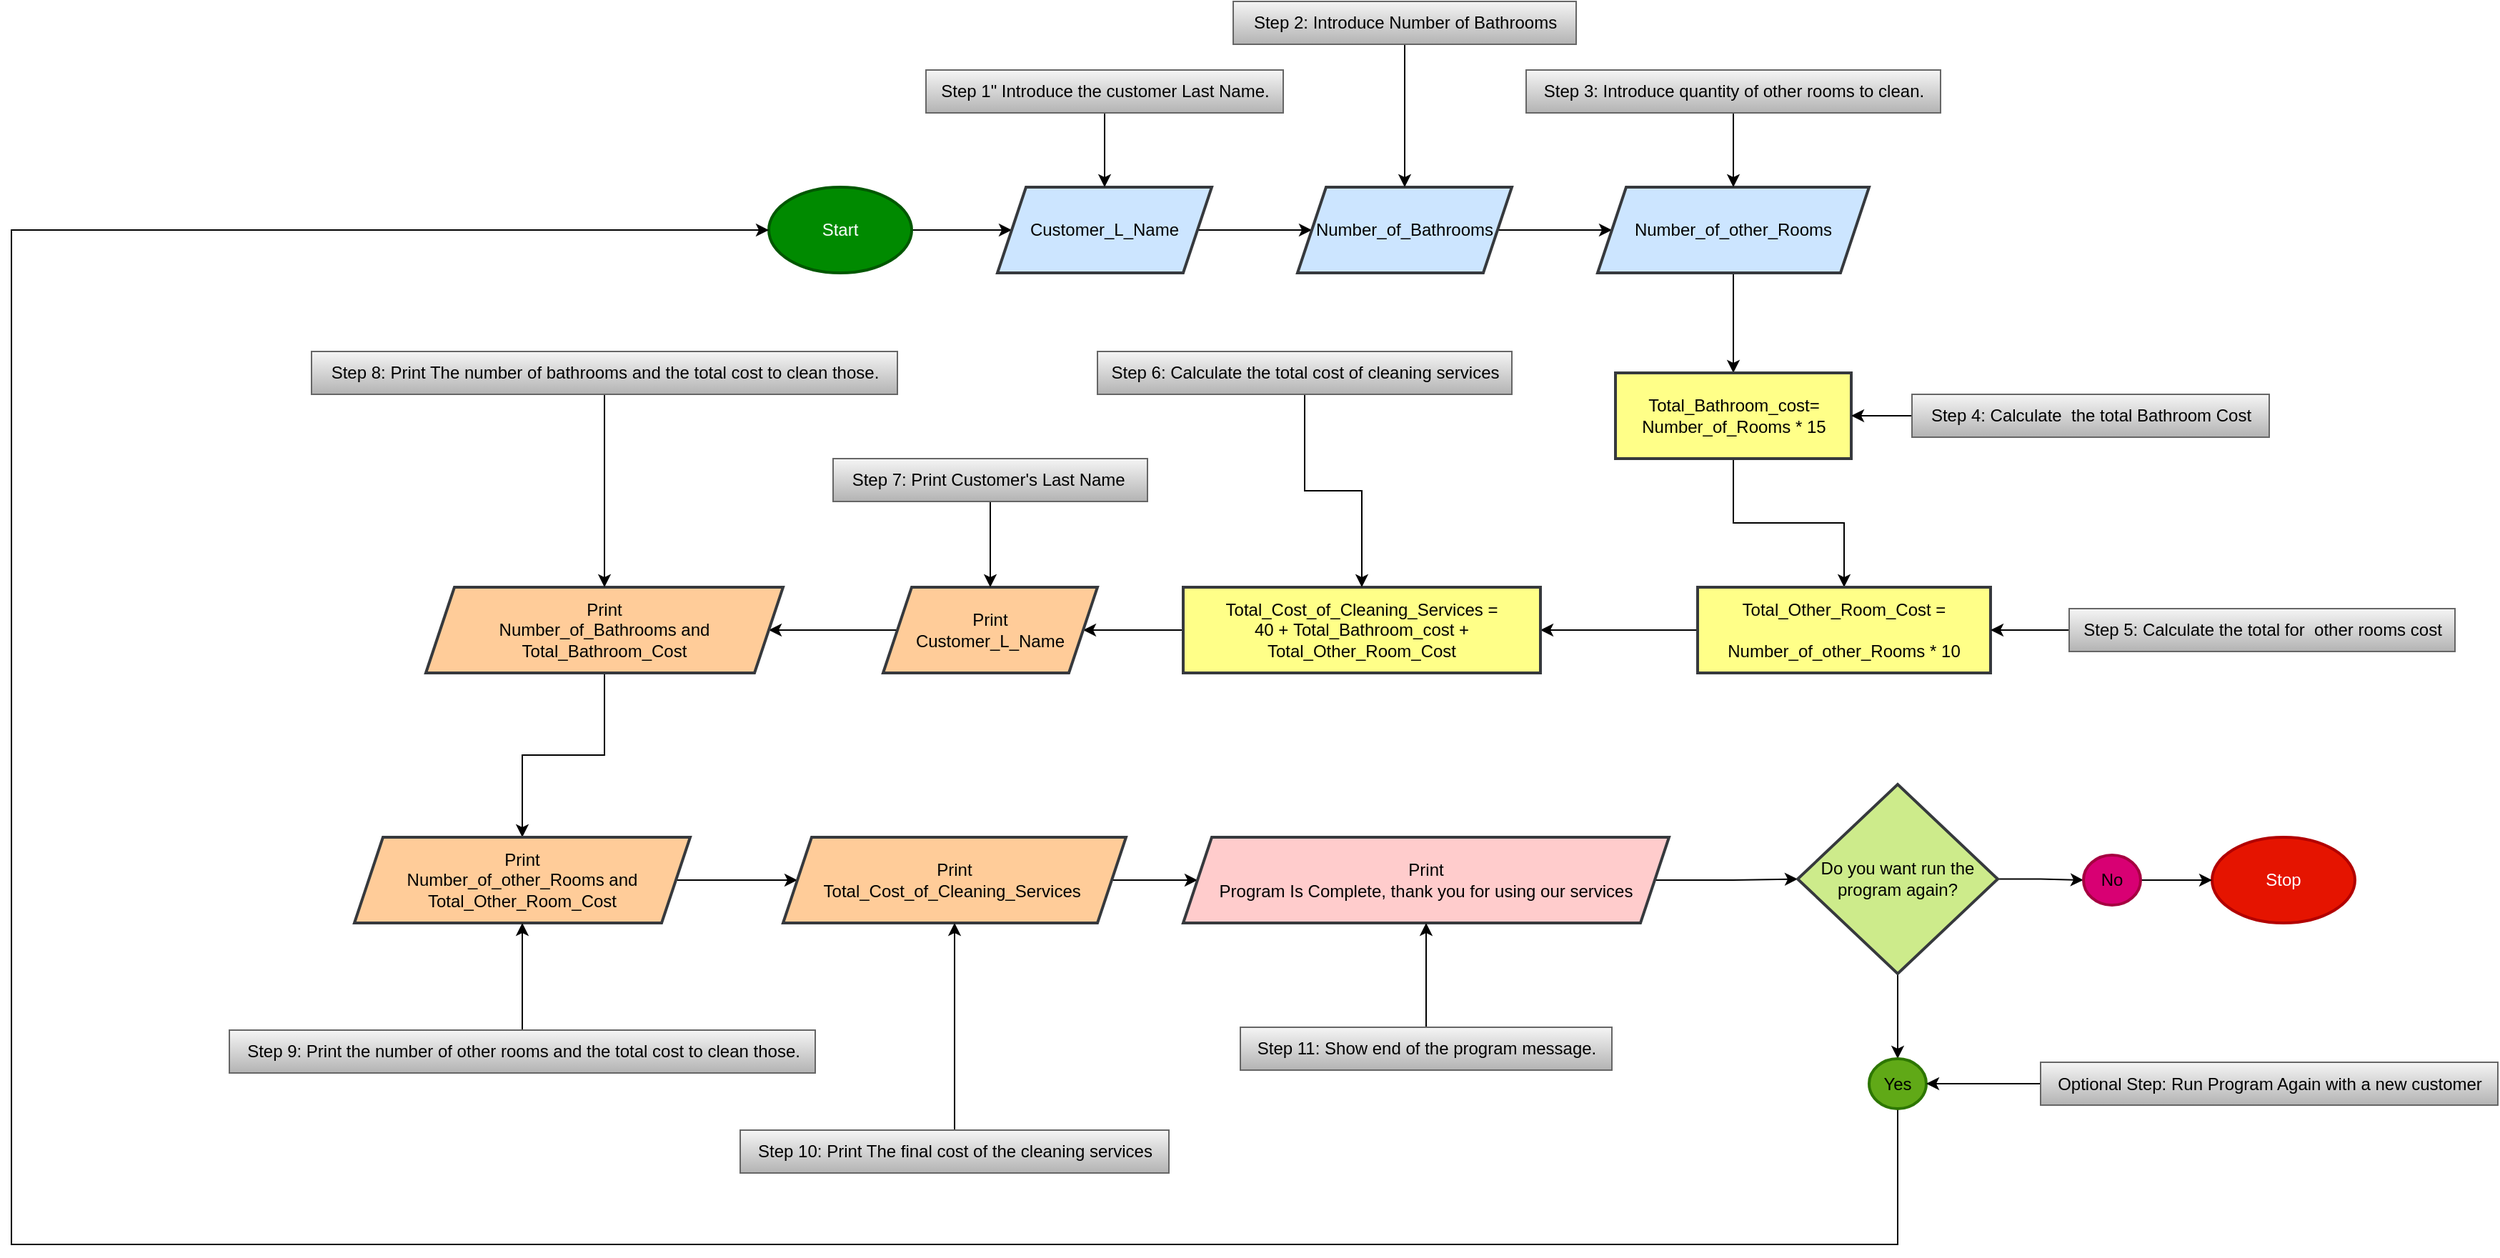 <mxfile version="24.7.5">
  <diagram id="C5RBs43oDa-KdzZeNtuy" name="Page-1">
    <mxGraphModel dx="2739" dy="2284" grid="1" gridSize="10" guides="1" tooltips="1" connect="1" arrows="1" fold="1" page="1" pageScale="1" pageWidth="827" pageHeight="1169" math="0" shadow="0">
      <root>
        <mxCell id="WIyWlLk6GJQsqaUBKTNV-0" />
        <mxCell id="WIyWlLk6GJQsqaUBKTNV-1" parent="WIyWlLk6GJQsqaUBKTNV-0" />
        <mxCell id="7zXiN3NymBhSrJNDLlnQ-3" value="" style="edgeStyle=orthogonalEdgeStyle;rounded=0;orthogonalLoop=1;jettySize=auto;html=1;" parent="WIyWlLk6GJQsqaUBKTNV-1" source="7zXiN3NymBhSrJNDLlnQ-1" target="7zXiN3NymBhSrJNDLlnQ-2" edge="1">
          <mxGeometry relative="1" as="geometry" />
        </mxCell>
        <mxCell id="7zXiN3NymBhSrJNDLlnQ-1" value="Start" style="strokeWidth=2;html=1;shape=mxgraph.flowchart.start_1;whiteSpace=wrap;fillColor=#008a00;fontColor=#ffffff;strokeColor=#005700;" parent="WIyWlLk6GJQsqaUBKTNV-1" vertex="1">
          <mxGeometry x="60" y="100" width="100" height="60" as="geometry" />
        </mxCell>
        <mxCell id="7zXiN3NymBhSrJNDLlnQ-5" value="" style="edgeStyle=orthogonalEdgeStyle;rounded=0;orthogonalLoop=1;jettySize=auto;html=1;" parent="WIyWlLk6GJQsqaUBKTNV-1" source="7zXiN3NymBhSrJNDLlnQ-2" target="7zXiN3NymBhSrJNDLlnQ-4" edge="1">
          <mxGeometry relative="1" as="geometry" />
        </mxCell>
        <mxCell id="7zXiN3NymBhSrJNDLlnQ-2" value="Customer_L_Name" style="shape=parallelogram;perimeter=parallelogramPerimeter;whiteSpace=wrap;html=1;fixedSize=1;strokeWidth=2;fillColor=#cce5ff;strokeColor=#36393d;" parent="WIyWlLk6GJQsqaUBKTNV-1" vertex="1">
          <mxGeometry x="220" y="100" width="150" height="60" as="geometry" />
        </mxCell>
        <mxCell id="7zXiN3NymBhSrJNDLlnQ-7" value="" style="edgeStyle=orthogonalEdgeStyle;rounded=0;orthogonalLoop=1;jettySize=auto;html=1;" parent="WIyWlLk6GJQsqaUBKTNV-1" source="7zXiN3NymBhSrJNDLlnQ-4" target="7zXiN3NymBhSrJNDLlnQ-6" edge="1">
          <mxGeometry relative="1" as="geometry" />
        </mxCell>
        <mxCell id="7zXiN3NymBhSrJNDLlnQ-4" value="Number_of_Bathrooms" style="shape=parallelogram;perimeter=parallelogramPerimeter;whiteSpace=wrap;html=1;fixedSize=1;strokeWidth=2;fillColor=#cce5ff;strokeColor=#36393d;" parent="WIyWlLk6GJQsqaUBKTNV-1" vertex="1">
          <mxGeometry x="430" y="100" width="150" height="60" as="geometry" />
        </mxCell>
        <mxCell id="7zXiN3NymBhSrJNDLlnQ-9" value="" style="edgeStyle=orthogonalEdgeStyle;rounded=0;orthogonalLoop=1;jettySize=auto;html=1;" parent="WIyWlLk6GJQsqaUBKTNV-1" source="7zXiN3NymBhSrJNDLlnQ-6" target="7zXiN3NymBhSrJNDLlnQ-8" edge="1">
          <mxGeometry relative="1" as="geometry" />
        </mxCell>
        <mxCell id="7zXiN3NymBhSrJNDLlnQ-6" value="Number_of_other_Rooms" style="shape=parallelogram;perimeter=parallelogramPerimeter;whiteSpace=wrap;html=1;fixedSize=1;strokeWidth=2;fillColor=#cce5ff;strokeColor=#36393d;" parent="WIyWlLk6GJQsqaUBKTNV-1" vertex="1">
          <mxGeometry x="640" y="100" width="190" height="60" as="geometry" />
        </mxCell>
        <mxCell id="7zXiN3NymBhSrJNDLlnQ-11" value="" style="edgeStyle=orthogonalEdgeStyle;rounded=0;orthogonalLoop=1;jettySize=auto;html=1;" parent="WIyWlLk6GJQsqaUBKTNV-1" source="7zXiN3NymBhSrJNDLlnQ-8" target="7zXiN3NymBhSrJNDLlnQ-10" edge="1">
          <mxGeometry relative="1" as="geometry" />
        </mxCell>
        <mxCell id="7zXiN3NymBhSrJNDLlnQ-8" value="Total_Bathroom_cost=&lt;br&gt;Number_of_Rooms * 15" style="whiteSpace=wrap;html=1;strokeWidth=2;fillColor=#ffff88;strokeColor=#36393d;" parent="WIyWlLk6GJQsqaUBKTNV-1" vertex="1">
          <mxGeometry x="652.5" y="230" width="165" height="60" as="geometry" />
        </mxCell>
        <mxCell id="7zXiN3NymBhSrJNDLlnQ-13" value="" style="edgeStyle=orthogonalEdgeStyle;rounded=0;orthogonalLoop=1;jettySize=auto;html=1;" parent="WIyWlLk6GJQsqaUBKTNV-1" source="7zXiN3NymBhSrJNDLlnQ-10" target="7zXiN3NymBhSrJNDLlnQ-12" edge="1">
          <mxGeometry relative="1" as="geometry" />
        </mxCell>
        <mxCell id="7zXiN3NymBhSrJNDLlnQ-10" value="Total_Other_Room_Cost =&lt;br&gt;&lt;br&gt;Number_of_other_Rooms * 10" style="whiteSpace=wrap;html=1;strokeWidth=2;fillColor=#ffff88;strokeColor=#36393d;" parent="WIyWlLk6GJQsqaUBKTNV-1" vertex="1">
          <mxGeometry x="710" y="380" width="205" height="60" as="geometry" />
        </mxCell>
        <mxCell id="7zXiN3NymBhSrJNDLlnQ-15" value="" style="edgeStyle=orthogonalEdgeStyle;rounded=0;orthogonalLoop=1;jettySize=auto;html=1;" parent="WIyWlLk6GJQsqaUBKTNV-1" source="7zXiN3NymBhSrJNDLlnQ-12" target="7zXiN3NymBhSrJNDLlnQ-14" edge="1">
          <mxGeometry relative="1" as="geometry" />
        </mxCell>
        <mxCell id="7zXiN3NymBhSrJNDLlnQ-12" value="Total_Cost_of_Cleaning_Services =&lt;div&gt;40 +&amp;nbsp;&lt;span style=&quot;background-color: initial;&quot;&gt;Total_Bathroom_cost + Total_Other_Room_Cost&lt;/span&gt;&lt;/div&gt;" style="whiteSpace=wrap;html=1;strokeWidth=2;fillColor=#ffff88;strokeColor=#36393d;" parent="WIyWlLk6GJQsqaUBKTNV-1" vertex="1">
          <mxGeometry x="350" y="380" width="250" height="60" as="geometry" />
        </mxCell>
        <mxCell id="7zXiN3NymBhSrJNDLlnQ-17" value="" style="edgeStyle=orthogonalEdgeStyle;rounded=0;orthogonalLoop=1;jettySize=auto;html=1;" parent="WIyWlLk6GJQsqaUBKTNV-1" source="7zXiN3NymBhSrJNDLlnQ-14" target="7zXiN3NymBhSrJNDLlnQ-16" edge="1">
          <mxGeometry relative="1" as="geometry" />
        </mxCell>
        <mxCell id="7zXiN3NymBhSrJNDLlnQ-14" value="Print&lt;br&gt;Customer_L_Name" style="shape=parallelogram;perimeter=parallelogramPerimeter;whiteSpace=wrap;html=1;fixedSize=1;strokeWidth=2;fillColor=#ffcc99;strokeColor=#36393d;" parent="WIyWlLk6GJQsqaUBKTNV-1" vertex="1">
          <mxGeometry x="140" y="380" width="150" height="60" as="geometry" />
        </mxCell>
        <mxCell id="7zXiN3NymBhSrJNDLlnQ-19" value="" style="edgeStyle=orthogonalEdgeStyle;rounded=0;orthogonalLoop=1;jettySize=auto;html=1;" parent="WIyWlLk6GJQsqaUBKTNV-1" source="7zXiN3NymBhSrJNDLlnQ-16" target="7zXiN3NymBhSrJNDLlnQ-18" edge="1">
          <mxGeometry relative="1" as="geometry" />
        </mxCell>
        <mxCell id="7zXiN3NymBhSrJNDLlnQ-16" value="Print&lt;br&gt;Number_of_Bathrooms and Total_Bathroom_Cost" style="shape=parallelogram;perimeter=parallelogramPerimeter;whiteSpace=wrap;html=1;fixedSize=1;strokeWidth=2;fillColor=#ffcc99;strokeColor=#36393d;" parent="WIyWlLk6GJQsqaUBKTNV-1" vertex="1">
          <mxGeometry x="-180" y="380" width="250" height="60" as="geometry" />
        </mxCell>
        <mxCell id="7zXiN3NymBhSrJNDLlnQ-21" value="" style="edgeStyle=orthogonalEdgeStyle;rounded=0;orthogonalLoop=1;jettySize=auto;html=1;" parent="WIyWlLk6GJQsqaUBKTNV-1" source="7zXiN3NymBhSrJNDLlnQ-18" target="7zXiN3NymBhSrJNDLlnQ-20" edge="1">
          <mxGeometry relative="1" as="geometry" />
        </mxCell>
        <mxCell id="7zXiN3NymBhSrJNDLlnQ-18" value="Print&lt;br&gt;Number_of_other_Rooms and Total_Other_Room_Cost" style="shape=parallelogram;perimeter=parallelogramPerimeter;whiteSpace=wrap;html=1;fixedSize=1;strokeWidth=2;fillColor=#ffcc99;strokeColor=#36393d;" parent="WIyWlLk6GJQsqaUBKTNV-1" vertex="1">
          <mxGeometry x="-230" y="555" width="235" height="60" as="geometry" />
        </mxCell>
        <mxCell id="7zXiN3NymBhSrJNDLlnQ-23" value="" style="edgeStyle=orthogonalEdgeStyle;rounded=0;orthogonalLoop=1;jettySize=auto;html=1;" parent="WIyWlLk6GJQsqaUBKTNV-1" source="7zXiN3NymBhSrJNDLlnQ-20" target="7zXiN3NymBhSrJNDLlnQ-22" edge="1">
          <mxGeometry relative="1" as="geometry" />
        </mxCell>
        <mxCell id="7zXiN3NymBhSrJNDLlnQ-20" value="Print&lt;br&gt;Total_Cost_of_Cleaning_Services&amp;nbsp;" style="shape=parallelogram;perimeter=parallelogramPerimeter;whiteSpace=wrap;html=1;fixedSize=1;strokeWidth=2;fillColor=#ffcc99;strokeColor=#36393d;" parent="WIyWlLk6GJQsqaUBKTNV-1" vertex="1">
          <mxGeometry x="70" y="555" width="240" height="60" as="geometry" />
        </mxCell>
        <mxCell id="GI9pRMckeUFEXaE_mjZz-1" value="" style="edgeStyle=orthogonalEdgeStyle;rounded=0;orthogonalLoop=1;jettySize=auto;html=1;" edge="1" parent="WIyWlLk6GJQsqaUBKTNV-1" source="7zXiN3NymBhSrJNDLlnQ-22" target="GI9pRMckeUFEXaE_mjZz-0">
          <mxGeometry relative="1" as="geometry" />
        </mxCell>
        <mxCell id="7zXiN3NymBhSrJNDLlnQ-22" value="Print&lt;br&gt;Program Is Complete, thank you for using our services" style="shape=parallelogram;perimeter=parallelogramPerimeter;whiteSpace=wrap;html=1;fixedSize=1;strokeWidth=2;fillColor=#ffcccc;strokeColor=#36393d;" parent="WIyWlLk6GJQsqaUBKTNV-1" vertex="1">
          <mxGeometry x="350" y="555" width="340" height="60" as="geometry" />
        </mxCell>
        <mxCell id="7zXiN3NymBhSrJNDLlnQ-24" value="Stop" style="strokeWidth=2;html=1;shape=mxgraph.flowchart.start_1;whiteSpace=wrap;fillColor=#e51400;fontColor=#ffffff;strokeColor=#B20000;" parent="WIyWlLk6GJQsqaUBKTNV-1" vertex="1">
          <mxGeometry x="1070" y="555" width="100" height="60" as="geometry" />
        </mxCell>
        <mxCell id="7zXiN3NymBhSrJNDLlnQ-27" value="" style="edgeStyle=orthogonalEdgeStyle;rounded=0;orthogonalLoop=1;jettySize=auto;html=1;" parent="WIyWlLk6GJQsqaUBKTNV-1" source="7zXiN3NymBhSrJNDLlnQ-26" target="7zXiN3NymBhSrJNDLlnQ-2" edge="1">
          <mxGeometry relative="1" as="geometry" />
        </mxCell>
        <mxCell id="7zXiN3NymBhSrJNDLlnQ-26" value="Step 1&quot; Introduce the customer Last Name." style="text;html=1;align=center;verticalAlign=middle;resizable=0;points=[];autosize=1;strokeColor=#666666;fillColor=#f5f5f5;gradientColor=#b3b3b3;" parent="WIyWlLk6GJQsqaUBKTNV-1" vertex="1">
          <mxGeometry x="170" y="18" width="250" height="30" as="geometry" />
        </mxCell>
        <mxCell id="7zXiN3NymBhSrJNDLlnQ-29" value="" style="edgeStyle=orthogonalEdgeStyle;rounded=0;orthogonalLoop=1;jettySize=auto;html=1;" parent="WIyWlLk6GJQsqaUBKTNV-1" source="7zXiN3NymBhSrJNDLlnQ-28" target="7zXiN3NymBhSrJNDLlnQ-4" edge="1">
          <mxGeometry relative="1" as="geometry" />
        </mxCell>
        <mxCell id="7zXiN3NymBhSrJNDLlnQ-28" value="Step 2: Introduce Number of Bathrooms" style="text;html=1;align=center;verticalAlign=middle;resizable=0;points=[];autosize=1;strokeColor=#666666;fillColor=#f5f5f5;gradientColor=#b3b3b3;" parent="WIyWlLk6GJQsqaUBKTNV-1" vertex="1">
          <mxGeometry x="385" y="-30" width="240" height="30" as="geometry" />
        </mxCell>
        <mxCell id="7zXiN3NymBhSrJNDLlnQ-31" value="" style="edgeStyle=orthogonalEdgeStyle;rounded=0;orthogonalLoop=1;jettySize=auto;html=1;" parent="WIyWlLk6GJQsqaUBKTNV-1" source="7zXiN3NymBhSrJNDLlnQ-30" target="7zXiN3NymBhSrJNDLlnQ-6" edge="1">
          <mxGeometry relative="1" as="geometry" />
        </mxCell>
        <mxCell id="7zXiN3NymBhSrJNDLlnQ-30" value="Step 3: Introduce quantity of other rooms to clean." style="text;html=1;align=center;verticalAlign=middle;resizable=0;points=[];autosize=1;strokeColor=#666666;fillColor=#f5f5f5;gradientColor=#b3b3b3;" parent="WIyWlLk6GJQsqaUBKTNV-1" vertex="1">
          <mxGeometry x="590" y="18" width="290" height="30" as="geometry" />
        </mxCell>
        <mxCell id="7zXiN3NymBhSrJNDLlnQ-33" value="" style="edgeStyle=orthogonalEdgeStyle;rounded=0;orthogonalLoop=1;jettySize=auto;html=1;" parent="WIyWlLk6GJQsqaUBKTNV-1" source="7zXiN3NymBhSrJNDLlnQ-32" target="7zXiN3NymBhSrJNDLlnQ-8" edge="1">
          <mxGeometry relative="1" as="geometry" />
        </mxCell>
        <mxCell id="7zXiN3NymBhSrJNDLlnQ-32" value="Step 4: Calculate&amp;nbsp; the total Bathroom Cost" style="text;html=1;align=center;verticalAlign=middle;resizable=0;points=[];autosize=1;strokeColor=#666666;fillColor=#f5f5f5;gradientColor=#b3b3b3;" parent="WIyWlLk6GJQsqaUBKTNV-1" vertex="1">
          <mxGeometry x="860" y="245" width="250" height="30" as="geometry" />
        </mxCell>
        <mxCell id="7zXiN3NymBhSrJNDLlnQ-35" value="" style="edgeStyle=orthogonalEdgeStyle;rounded=0;orthogonalLoop=1;jettySize=auto;html=1;" parent="WIyWlLk6GJQsqaUBKTNV-1" source="7zXiN3NymBhSrJNDLlnQ-34" target="7zXiN3NymBhSrJNDLlnQ-10" edge="1">
          <mxGeometry relative="1" as="geometry" />
        </mxCell>
        <mxCell id="7zXiN3NymBhSrJNDLlnQ-34" value="Step 5: Calculate the total for&amp;nbsp; other rooms cost" style="text;html=1;align=center;verticalAlign=middle;resizable=0;points=[];autosize=1;strokeColor=#666666;fillColor=#f5f5f5;gradientColor=#b3b3b3;" parent="WIyWlLk6GJQsqaUBKTNV-1" vertex="1">
          <mxGeometry x="970" y="395" width="270" height="30" as="geometry" />
        </mxCell>
        <mxCell id="7zXiN3NymBhSrJNDLlnQ-37" value="" style="edgeStyle=orthogonalEdgeStyle;rounded=0;orthogonalLoop=1;jettySize=auto;html=1;" parent="WIyWlLk6GJQsqaUBKTNV-1" source="7zXiN3NymBhSrJNDLlnQ-36" target="7zXiN3NymBhSrJNDLlnQ-12" edge="1">
          <mxGeometry relative="1" as="geometry" />
        </mxCell>
        <mxCell id="7zXiN3NymBhSrJNDLlnQ-36" value="Step 6: Calculate the total cost of cleaning services" style="text;html=1;align=center;verticalAlign=middle;resizable=0;points=[];autosize=1;strokeColor=#666666;fillColor=#f5f5f5;gradientColor=#b3b3b3;" parent="WIyWlLk6GJQsqaUBKTNV-1" vertex="1">
          <mxGeometry x="290" y="215" width="290" height="30" as="geometry" />
        </mxCell>
        <mxCell id="7zXiN3NymBhSrJNDLlnQ-39" value="" style="edgeStyle=orthogonalEdgeStyle;rounded=0;orthogonalLoop=1;jettySize=auto;html=1;" parent="WIyWlLk6GJQsqaUBKTNV-1" source="7zXiN3NymBhSrJNDLlnQ-38" target="7zXiN3NymBhSrJNDLlnQ-14" edge="1">
          <mxGeometry relative="1" as="geometry" />
        </mxCell>
        <mxCell id="7zXiN3NymBhSrJNDLlnQ-38" value="Step 7: Print Customer&#39;s Last Name&amp;nbsp;" style="text;html=1;align=center;verticalAlign=middle;resizable=0;points=[];autosize=1;strokeColor=#666666;fillColor=#f5f5f5;gradientColor=#b3b3b3;" parent="WIyWlLk6GJQsqaUBKTNV-1" vertex="1">
          <mxGeometry x="105" y="290" width="220" height="30" as="geometry" />
        </mxCell>
        <mxCell id="7zXiN3NymBhSrJNDLlnQ-41" value="" style="edgeStyle=orthogonalEdgeStyle;rounded=0;orthogonalLoop=1;jettySize=auto;html=1;" parent="WIyWlLk6GJQsqaUBKTNV-1" source="7zXiN3NymBhSrJNDLlnQ-40" target="7zXiN3NymBhSrJNDLlnQ-16" edge="1">
          <mxGeometry relative="1" as="geometry" />
        </mxCell>
        <mxCell id="7zXiN3NymBhSrJNDLlnQ-40" value="Step 8: Print The number of bathrooms and the total cost to clean those." style="text;html=1;align=center;verticalAlign=middle;resizable=0;points=[];autosize=1;strokeColor=#666666;fillColor=#f5f5f5;gradientColor=#b3b3b3;" parent="WIyWlLk6GJQsqaUBKTNV-1" vertex="1">
          <mxGeometry x="-260" y="215" width="410" height="30" as="geometry" />
        </mxCell>
        <mxCell id="7zXiN3NymBhSrJNDLlnQ-43" value="" style="edgeStyle=orthogonalEdgeStyle;rounded=0;orthogonalLoop=1;jettySize=auto;html=1;" parent="WIyWlLk6GJQsqaUBKTNV-1" source="7zXiN3NymBhSrJNDLlnQ-42" target="7zXiN3NymBhSrJNDLlnQ-18" edge="1">
          <mxGeometry relative="1" as="geometry" />
        </mxCell>
        <mxCell id="7zXiN3NymBhSrJNDLlnQ-42" value="Step 9: Print the number of other rooms and the total cost to clean those." style="text;html=1;align=center;verticalAlign=middle;resizable=0;points=[];autosize=1;strokeColor=#666666;fillColor=#f5f5f5;gradientColor=#b3b3b3;" parent="WIyWlLk6GJQsqaUBKTNV-1" vertex="1">
          <mxGeometry x="-317.5" y="690" width="410" height="30" as="geometry" />
        </mxCell>
        <mxCell id="7zXiN3NymBhSrJNDLlnQ-45" value="" style="edgeStyle=orthogonalEdgeStyle;rounded=0;orthogonalLoop=1;jettySize=auto;html=1;" parent="WIyWlLk6GJQsqaUBKTNV-1" source="7zXiN3NymBhSrJNDLlnQ-44" target="7zXiN3NymBhSrJNDLlnQ-20" edge="1">
          <mxGeometry relative="1" as="geometry" />
        </mxCell>
        <mxCell id="7zXiN3NymBhSrJNDLlnQ-44" value="Step 10: Print The final cost of the cleaning services" style="text;html=1;align=center;verticalAlign=middle;resizable=0;points=[];autosize=1;strokeColor=#666666;fillColor=#f5f5f5;gradientColor=#b3b3b3;" parent="WIyWlLk6GJQsqaUBKTNV-1" vertex="1">
          <mxGeometry x="40" y="760" width="300" height="30" as="geometry" />
        </mxCell>
        <mxCell id="7zXiN3NymBhSrJNDLlnQ-47" value="" style="edgeStyle=orthogonalEdgeStyle;rounded=0;orthogonalLoop=1;jettySize=auto;html=1;" parent="WIyWlLk6GJQsqaUBKTNV-1" source="7zXiN3NymBhSrJNDLlnQ-46" target="7zXiN3NymBhSrJNDLlnQ-22" edge="1">
          <mxGeometry relative="1" as="geometry" />
        </mxCell>
        <mxCell id="7zXiN3NymBhSrJNDLlnQ-46" value="Step 11: Show end of the program message." style="text;html=1;align=center;verticalAlign=middle;resizable=0;points=[];autosize=1;strokeColor=#666666;fillColor=#f5f5f5;gradientColor=#b3b3b3;" parent="WIyWlLk6GJQsqaUBKTNV-1" vertex="1">
          <mxGeometry x="390" y="688" width="260" height="30" as="geometry" />
        </mxCell>
        <mxCell id="GI9pRMckeUFEXaE_mjZz-3" value="" style="edgeStyle=orthogonalEdgeStyle;rounded=0;orthogonalLoop=1;jettySize=auto;html=1;" edge="1" parent="WIyWlLk6GJQsqaUBKTNV-1" source="GI9pRMckeUFEXaE_mjZz-0" target="GI9pRMckeUFEXaE_mjZz-2">
          <mxGeometry relative="1" as="geometry" />
        </mxCell>
        <mxCell id="GI9pRMckeUFEXaE_mjZz-9" value="" style="edgeStyle=orthogonalEdgeStyle;rounded=0;orthogonalLoop=1;jettySize=auto;html=1;" edge="1" parent="WIyWlLk6GJQsqaUBKTNV-1" source="GI9pRMckeUFEXaE_mjZz-0" target="GI9pRMckeUFEXaE_mjZz-7">
          <mxGeometry relative="1" as="geometry" />
        </mxCell>
        <mxCell id="GI9pRMckeUFEXaE_mjZz-0" value="Do you want run the program again?" style="rhombus;whiteSpace=wrap;html=1;fillColor=#cdeb8b;strokeColor=#36393d;strokeWidth=2;" vertex="1" parent="WIyWlLk6GJQsqaUBKTNV-1">
          <mxGeometry x="780" y="518" width="140" height="132.5" as="geometry" />
        </mxCell>
        <mxCell id="GI9pRMckeUFEXaE_mjZz-4" value="" style="edgeStyle=orthogonalEdgeStyle;rounded=0;orthogonalLoop=1;jettySize=auto;html=1;" edge="1" parent="WIyWlLk6GJQsqaUBKTNV-1" source="GI9pRMckeUFEXaE_mjZz-2" target="7zXiN3NymBhSrJNDLlnQ-24">
          <mxGeometry relative="1" as="geometry" />
        </mxCell>
        <mxCell id="GI9pRMckeUFEXaE_mjZz-2" value="&lt;font color=&quot;#000000&quot;&gt;No&lt;/font&gt;" style="ellipse;whiteSpace=wrap;html=1;fillColor=#d80073;strokeColor=#A50040;strokeWidth=2;fontColor=#ffffff;" vertex="1" parent="WIyWlLk6GJQsqaUBKTNV-1">
          <mxGeometry x="980" y="567.5" width="40" height="35" as="geometry" />
        </mxCell>
        <mxCell id="GI9pRMckeUFEXaE_mjZz-10" style="edgeStyle=orthogonalEdgeStyle;rounded=0;orthogonalLoop=1;jettySize=auto;html=1;" edge="1" parent="WIyWlLk6GJQsqaUBKTNV-1" source="GI9pRMckeUFEXaE_mjZz-7" target="7zXiN3NymBhSrJNDLlnQ-1">
          <mxGeometry relative="1" as="geometry">
            <Array as="points">
              <mxPoint x="850" y="840" />
              <mxPoint x="-470" y="840" />
              <mxPoint x="-470" y="130" />
            </Array>
          </mxGeometry>
        </mxCell>
        <mxCell id="GI9pRMckeUFEXaE_mjZz-7" value="&lt;font color=&quot;#000000&quot;&gt;Yes&lt;/font&gt;" style="ellipse;whiteSpace=wrap;html=1;fillColor=#60a917;strokeColor=#2D7600;strokeWidth=2;fontColor=#ffffff;" vertex="1" parent="WIyWlLk6GJQsqaUBKTNV-1">
          <mxGeometry x="830" y="710" width="40" height="35" as="geometry" />
        </mxCell>
        <mxCell id="GI9pRMckeUFEXaE_mjZz-12" value="" style="edgeStyle=orthogonalEdgeStyle;rounded=0;orthogonalLoop=1;jettySize=auto;html=1;" edge="1" parent="WIyWlLk6GJQsqaUBKTNV-1" source="GI9pRMckeUFEXaE_mjZz-11" target="GI9pRMckeUFEXaE_mjZz-7">
          <mxGeometry relative="1" as="geometry" />
        </mxCell>
        <mxCell id="GI9pRMckeUFEXaE_mjZz-11" value="Optional Step: Run Program Again with a new customer" style="text;html=1;align=center;verticalAlign=middle;resizable=0;points=[];autosize=1;strokeColor=#666666;fillColor=#f5f5f5;gradientColor=#b3b3b3;" vertex="1" parent="WIyWlLk6GJQsqaUBKTNV-1">
          <mxGeometry x="950" y="712.5" width="320" height="30" as="geometry" />
        </mxCell>
      </root>
    </mxGraphModel>
  </diagram>
</mxfile>
